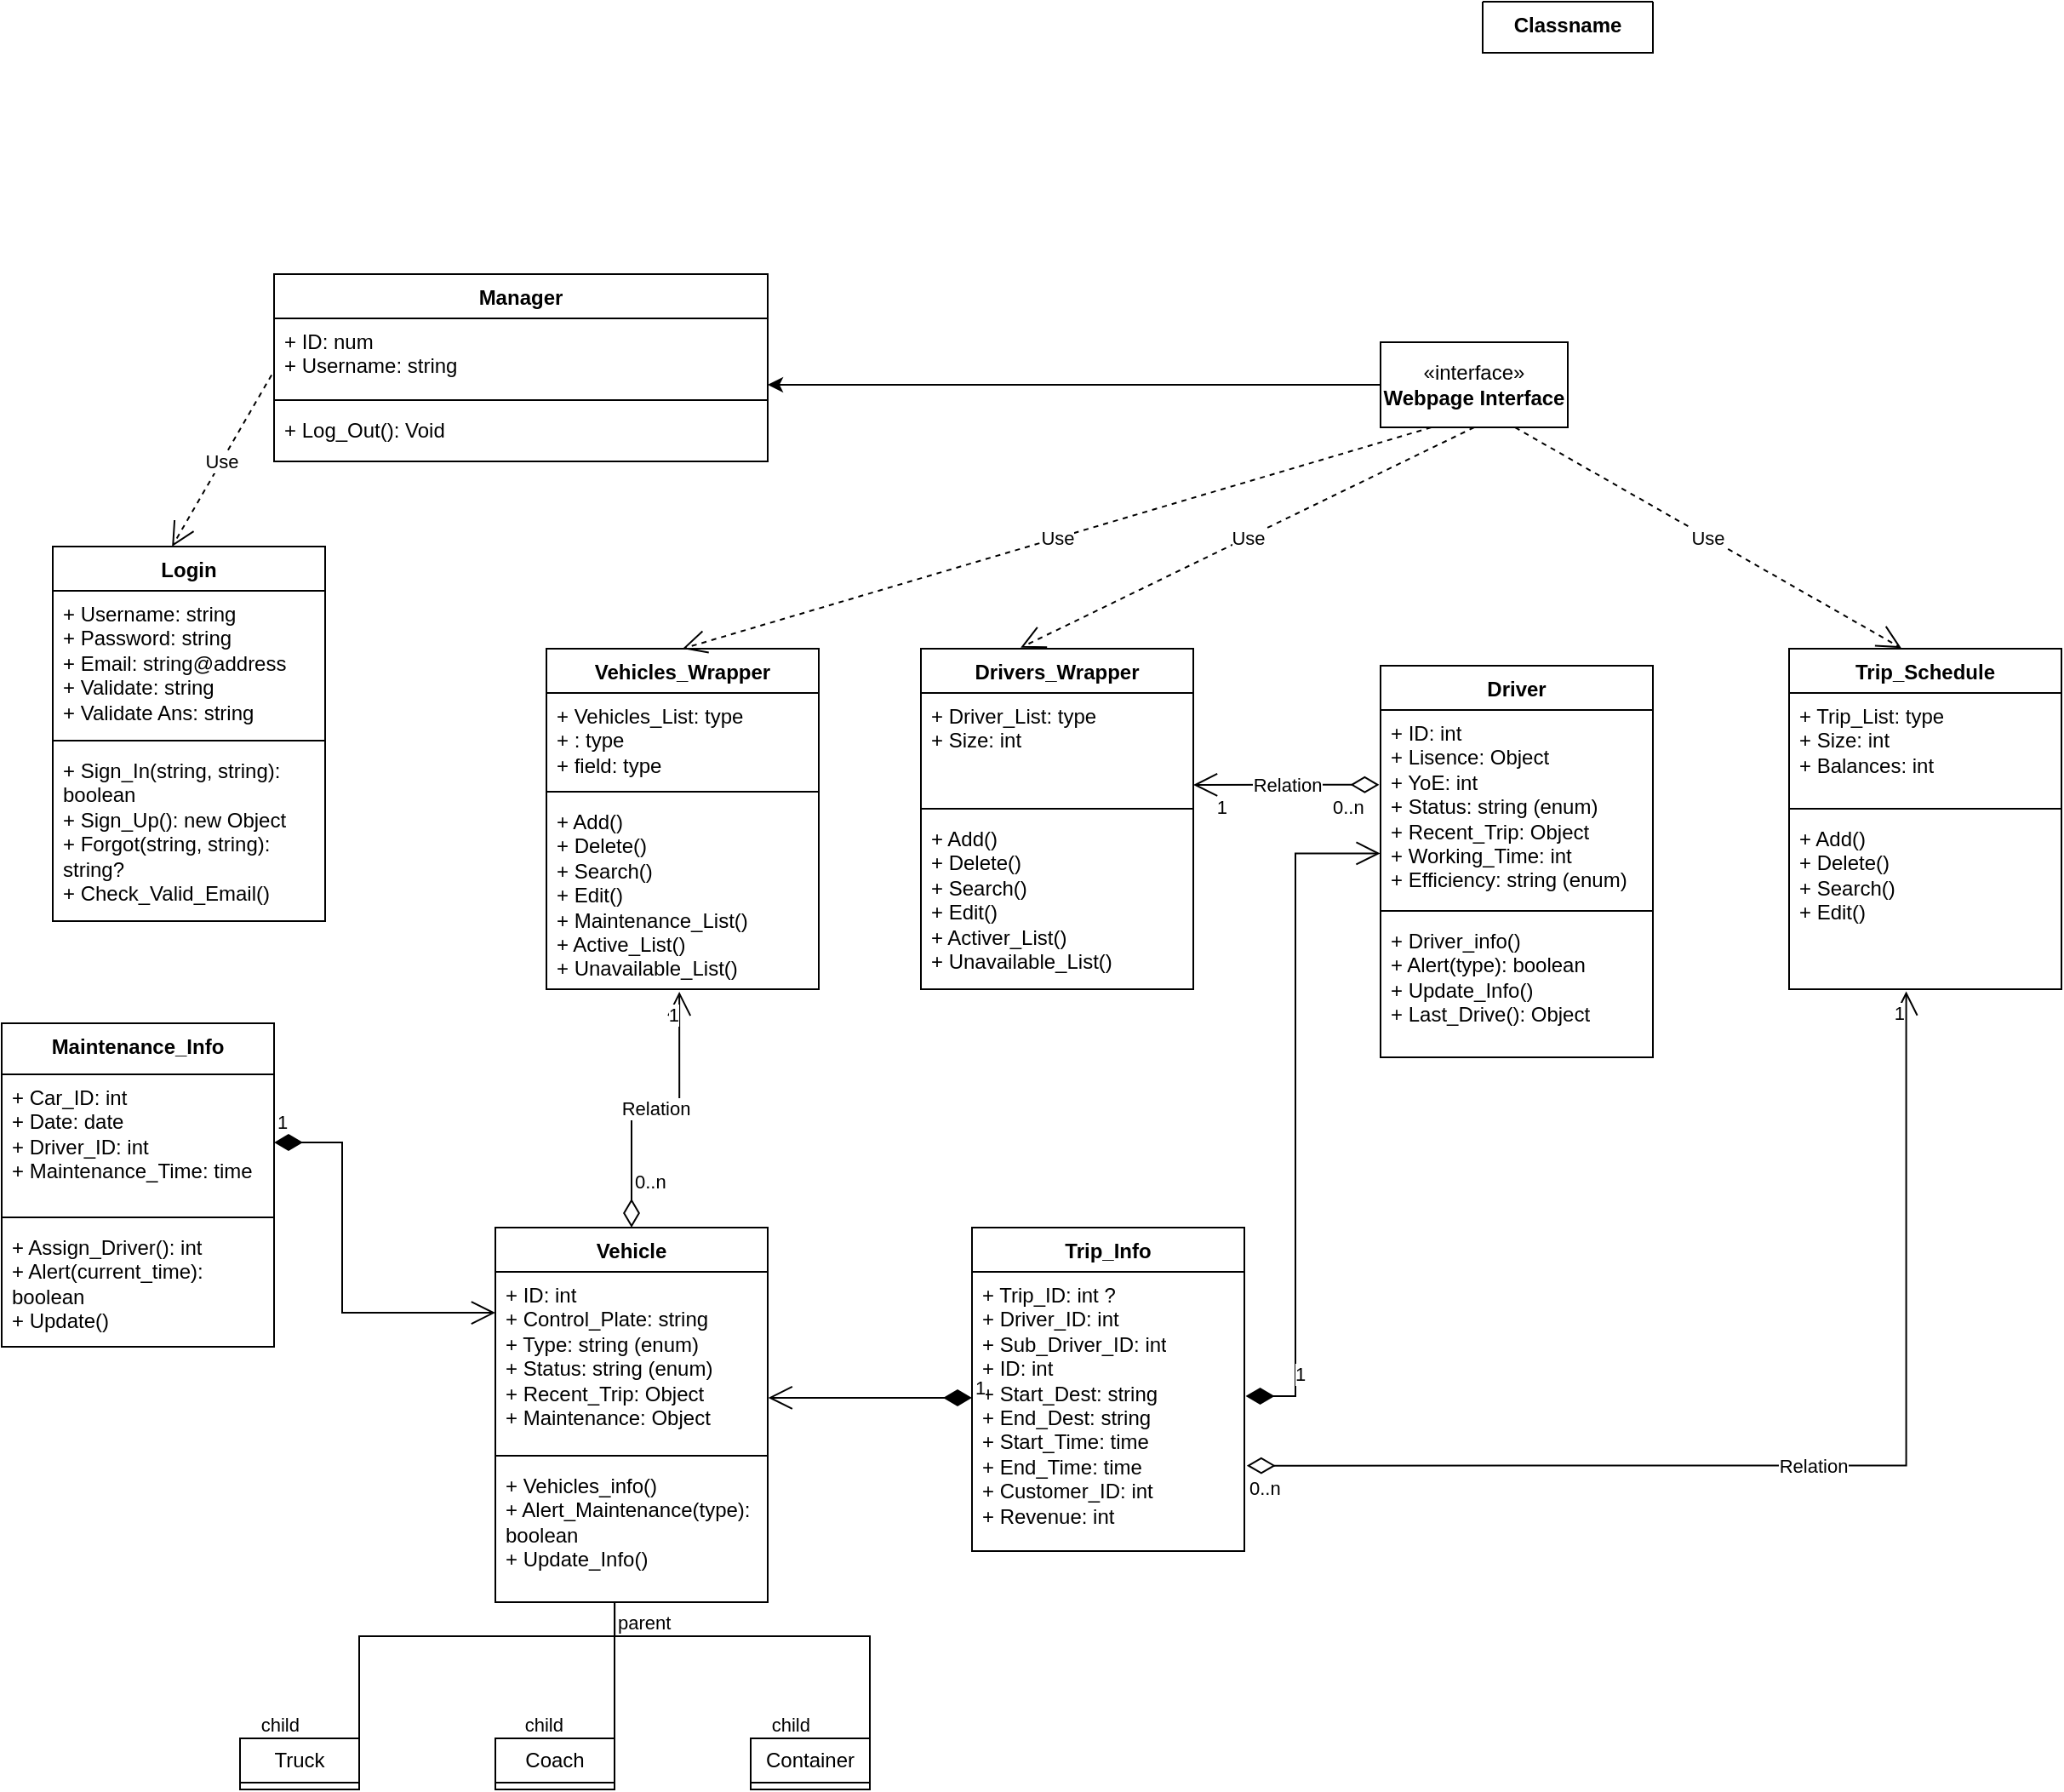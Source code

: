 <mxfile version="24.2.1" type="device">
  <diagram name="Page-1" id="4t8xZcHpd4AgFq5MlwhO">
    <mxGraphModel dx="1710" dy="1822" grid="1" gridSize="10" guides="1" tooltips="1" connect="1" arrows="1" fold="1" page="1" pageScale="1" pageWidth="850" pageHeight="1100" math="0" shadow="0">
      <root>
        <mxCell id="0" />
        <mxCell id="1" parent="0" />
        <mxCell id="AfkZM9CXT5jYsA7M5CDT-1" value="Manager" style="swimlane;fontStyle=1;align=center;verticalAlign=top;childLayout=stackLayout;horizontal=1;startSize=26;horizontalStack=0;resizeParent=1;resizeParentMax=0;resizeLast=0;collapsible=1;marginBottom=0;whiteSpace=wrap;html=1;" parent="1" vertex="1">
          <mxGeometry x="160" y="-20" width="290" height="110" as="geometry" />
        </mxCell>
        <mxCell id="AfkZM9CXT5jYsA7M5CDT-2" value="+ ID: num&lt;div&gt;+ Username: string&lt;/div&gt;&lt;div&gt;&lt;br&gt;&lt;/div&gt;&lt;div&gt;&lt;div&gt;&lt;br&gt;&lt;/div&gt;&lt;/div&gt;" style="text;strokeColor=none;fillColor=none;align=left;verticalAlign=top;spacingLeft=4;spacingRight=4;overflow=hidden;rotatable=0;points=[[0,0.5],[1,0.5]];portConstraint=eastwest;whiteSpace=wrap;html=1;" parent="AfkZM9CXT5jYsA7M5CDT-1" vertex="1">
          <mxGeometry y="26" width="290" height="44" as="geometry" />
        </mxCell>
        <mxCell id="AfkZM9CXT5jYsA7M5CDT-3" value="" style="line;strokeWidth=1;fillColor=none;align=left;verticalAlign=middle;spacingTop=-1;spacingLeft=3;spacingRight=3;rotatable=0;labelPosition=right;points=[];portConstraint=eastwest;strokeColor=inherit;" parent="AfkZM9CXT5jYsA7M5CDT-1" vertex="1">
          <mxGeometry y="70" width="290" height="8" as="geometry" />
        </mxCell>
        <mxCell id="AfkZM9CXT5jYsA7M5CDT-4" value="+ Log_Out(): Void&lt;div&gt;&lt;br&gt;&lt;/div&gt;" style="text;strokeColor=none;fillColor=none;align=left;verticalAlign=top;spacingLeft=4;spacingRight=4;overflow=hidden;rotatable=0;points=[[0,0.5],[1,0.5]];portConstraint=eastwest;whiteSpace=wrap;html=1;" parent="AfkZM9CXT5jYsA7M5CDT-1" vertex="1">
          <mxGeometry y="78" width="290" height="32" as="geometry" />
        </mxCell>
        <mxCell id="AfkZM9CXT5jYsA7M5CDT-10" value="Classname" style="swimlane;fontStyle=1;align=center;verticalAlign=top;childLayout=stackLayout;horizontal=1;startSize=0;horizontalStack=0;resizeParent=1;resizeParentMax=0;resizeLast=0;collapsible=1;marginBottom=0;whiteSpace=wrap;html=1;" parent="1" vertex="1" collapsed="1">
          <mxGeometry x="870" y="-180" width="100" height="30" as="geometry">
            <mxRectangle x="20" y="50" width="160" height="240" as="alternateBounds" />
          </mxGeometry>
        </mxCell>
        <mxCell id="AfkZM9CXT5jYsA7M5CDT-11" value="+ field: type&lt;div&gt;+ field: type&lt;br&gt;&lt;/div&gt;&lt;div&gt;+ field: type&lt;br&gt;&lt;/div&gt;&lt;div&gt;+ field: type&lt;br&gt;&lt;/div&gt;&lt;div&gt;+ field: type&lt;br&gt;&lt;/div&gt;&lt;div&gt;+ field: type&lt;/div&gt;" style="text;strokeColor=none;fillColor=none;align=left;verticalAlign=top;spacingLeft=4;spacingRight=4;overflow=hidden;rotatable=0;points=[[0,0.5],[1,0.5]];portConstraint=eastwest;whiteSpace=wrap;html=1;" parent="AfkZM9CXT5jYsA7M5CDT-10" vertex="1">
          <mxGeometry y="26" width="160" height="104" as="geometry" />
        </mxCell>
        <mxCell id="AfkZM9CXT5jYsA7M5CDT-12" value="" style="line;strokeWidth=1;fillColor=none;align=left;verticalAlign=middle;spacingTop=-1;spacingLeft=3;spacingRight=3;rotatable=0;labelPosition=right;points=[];portConstraint=eastwest;strokeColor=inherit;" parent="AfkZM9CXT5jYsA7M5CDT-10" vertex="1">
          <mxGeometry y="130" width="160" height="8" as="geometry" />
        </mxCell>
        <mxCell id="AfkZM9CXT5jYsA7M5CDT-13" value="+ method(type): type&lt;div&gt;+ method(type): type&lt;br&gt;&lt;/div&gt;&lt;div&gt;+ method(type): type&lt;br&gt;&lt;/div&gt;&lt;div&gt;+ method(type): type&lt;br&gt;&lt;/div&gt;&lt;div&gt;+ method(type): type&lt;br&gt;&lt;/div&gt;&lt;div&gt;+ method(type): type&lt;br&gt;&lt;/div&gt;" style="text;strokeColor=none;fillColor=none;align=left;verticalAlign=top;spacingLeft=4;spacingRight=4;overflow=hidden;rotatable=0;points=[[0,0.5],[1,0.5]];portConstraint=eastwest;whiteSpace=wrap;html=1;" parent="AfkZM9CXT5jYsA7M5CDT-10" vertex="1">
          <mxGeometry y="138" width="160" height="102" as="geometry" />
        </mxCell>
        <mxCell id="AfkZM9CXT5jYsA7M5CDT-14" value="Login" style="swimlane;fontStyle=1;align=center;verticalAlign=top;childLayout=stackLayout;horizontal=1;startSize=26;horizontalStack=0;resizeParent=1;resizeParentMax=0;resizeLast=0;collapsible=1;marginBottom=0;whiteSpace=wrap;html=1;" parent="1" vertex="1">
          <mxGeometry x="30" y="140" width="160" height="220" as="geometry">
            <mxRectangle x="50" y="150" width="100" height="30" as="alternateBounds" />
          </mxGeometry>
        </mxCell>
        <mxCell id="AfkZM9CXT5jYsA7M5CDT-15" value="+ Username: string&lt;div&gt;+ Password: string&amp;nbsp;&lt;br&gt;&lt;/div&gt;&lt;div&gt;+ Email: string@address&lt;br&gt;&lt;/div&gt;&lt;div&gt;+ Validate: string&amp;nbsp;&lt;br&gt;&lt;/div&gt;&lt;div&gt;+ Validate Ans: string&lt;br&gt;&lt;/div&gt;&lt;div&gt;&lt;br&gt;&lt;/div&gt;" style="text;strokeColor=none;fillColor=none;align=left;verticalAlign=top;spacingLeft=4;spacingRight=4;overflow=hidden;rotatable=0;points=[[0,0.5],[1,0.5]];portConstraint=eastwest;whiteSpace=wrap;html=1;" parent="AfkZM9CXT5jYsA7M5CDT-14" vertex="1">
          <mxGeometry y="26" width="160" height="84" as="geometry" />
        </mxCell>
        <mxCell id="AfkZM9CXT5jYsA7M5CDT-16" value="" style="line;strokeWidth=1;fillColor=none;align=left;verticalAlign=middle;spacingTop=-1;spacingLeft=3;spacingRight=3;rotatable=0;labelPosition=right;points=[];portConstraint=eastwest;strokeColor=inherit;" parent="AfkZM9CXT5jYsA7M5CDT-14" vertex="1">
          <mxGeometry y="110" width="160" height="8" as="geometry" />
        </mxCell>
        <mxCell id="AfkZM9CXT5jYsA7M5CDT-17" value="+ Sign_In(string, string): boolean&lt;div&gt;+ Sign_Up(): new Object&lt;br&gt;&lt;/div&gt;&lt;div&gt;+ Forgot(string, string): string?&lt;/div&gt;&lt;div&gt;+ Check_Valid_Email()&lt;/div&gt;" style="text;strokeColor=none;fillColor=none;align=left;verticalAlign=top;spacingLeft=4;spacingRight=4;overflow=hidden;rotatable=0;points=[[0,0.5],[1,0.5]];portConstraint=eastwest;whiteSpace=wrap;html=1;" parent="AfkZM9CXT5jYsA7M5CDT-14" vertex="1">
          <mxGeometry y="118" width="160" height="102" as="geometry" />
        </mxCell>
        <mxCell id="AfkZM9CXT5jYsA7M5CDT-18" value="Vehicle" style="swimlane;fontStyle=1;align=center;verticalAlign=top;childLayout=stackLayout;horizontal=1;startSize=26;horizontalStack=0;resizeParent=1;resizeParentMax=0;resizeLast=0;collapsible=1;marginBottom=0;whiteSpace=wrap;html=1;" parent="1" vertex="1">
          <mxGeometry x="290" y="540" width="160" height="220" as="geometry">
            <mxRectangle x="290" y="600" width="100" height="30" as="alternateBounds" />
          </mxGeometry>
        </mxCell>
        <mxCell id="AfkZM9CXT5jYsA7M5CDT-19" value="+ ID: int&lt;div&gt;+ Control_Plate: string&lt;br&gt;&lt;div&gt;+ Type: string (enum)&lt;/div&gt;&lt;div&gt;+ Status: string (enum)&lt;/div&gt;&lt;div&gt;+ Recent_Trip: Object&lt;/div&gt;&lt;div&gt;+ Maintenance: Object&lt;/div&gt;&lt;/div&gt;" style="text;strokeColor=none;fillColor=none;align=left;verticalAlign=top;spacingLeft=4;spacingRight=4;overflow=hidden;rotatable=0;points=[[0,0.5],[1,0.5]];portConstraint=eastwest;whiteSpace=wrap;html=1;" parent="AfkZM9CXT5jYsA7M5CDT-18" vertex="1">
          <mxGeometry y="26" width="160" height="104" as="geometry" />
        </mxCell>
        <mxCell id="AfkZM9CXT5jYsA7M5CDT-20" value="" style="line;strokeWidth=1;fillColor=none;align=left;verticalAlign=middle;spacingTop=-1;spacingLeft=3;spacingRight=3;rotatable=0;labelPosition=right;points=[];portConstraint=eastwest;strokeColor=inherit;" parent="AfkZM9CXT5jYsA7M5CDT-18" vertex="1">
          <mxGeometry y="130" width="160" height="8" as="geometry" />
        </mxCell>
        <mxCell id="AfkZM9CXT5jYsA7M5CDT-21" value="&lt;div&gt;&lt;span style=&quot;background-color: initial;&quot;&gt;+ Vehicles_info()&lt;/span&gt;&lt;br&gt;&lt;/div&gt;&lt;div&gt;+ Alert_Maintenance(type): boolean&lt;br&gt;&lt;/div&gt;&lt;div&gt;+ Update_Info()&lt;/div&gt;" style="text;strokeColor=none;fillColor=none;align=left;verticalAlign=top;spacingLeft=4;spacingRight=4;overflow=hidden;rotatable=0;points=[[0,0.5],[1,0.5]];portConstraint=eastwest;whiteSpace=wrap;html=1;" parent="AfkZM9CXT5jYsA7M5CDT-18" vertex="1">
          <mxGeometry y="138" width="160" height="82" as="geometry" />
        </mxCell>
        <mxCell id="AfkZM9CXT5jYsA7M5CDT-22" value="Vehicles_Wrapper" style="swimlane;fontStyle=1;align=center;verticalAlign=top;childLayout=stackLayout;horizontal=1;startSize=26;horizontalStack=0;resizeParent=1;resizeParentMax=0;resizeLast=0;collapsible=1;marginBottom=0;whiteSpace=wrap;html=1;" parent="1" vertex="1">
          <mxGeometry x="320" y="200" width="160" height="200" as="geometry">
            <mxRectangle x="320" y="200" width="100" height="30" as="alternateBounds" />
          </mxGeometry>
        </mxCell>
        <mxCell id="AfkZM9CXT5jYsA7M5CDT-23" value="+ Vehicles_List: type&lt;div&gt;+ : type&lt;br&gt;&lt;/div&gt;&lt;div&gt;+ field: type&lt;br&gt;&lt;/div&gt;&lt;div&gt;&lt;br&gt;&lt;/div&gt;&lt;div&gt;&lt;br&gt;&lt;/div&gt;" style="text;strokeColor=none;fillColor=none;align=left;verticalAlign=top;spacingLeft=4;spacingRight=4;overflow=hidden;rotatable=0;points=[[0,0.5],[1,0.5]];portConstraint=eastwest;whiteSpace=wrap;html=1;" parent="AfkZM9CXT5jYsA7M5CDT-22" vertex="1">
          <mxGeometry y="26" width="160" height="54" as="geometry" />
        </mxCell>
        <mxCell id="AfkZM9CXT5jYsA7M5CDT-24" value="" style="line;strokeWidth=1;fillColor=none;align=left;verticalAlign=middle;spacingTop=-1;spacingLeft=3;spacingRight=3;rotatable=0;labelPosition=right;points=[];portConstraint=eastwest;strokeColor=inherit;" parent="AfkZM9CXT5jYsA7M5CDT-22" vertex="1">
          <mxGeometry y="80" width="160" height="8" as="geometry" />
        </mxCell>
        <mxCell id="AfkZM9CXT5jYsA7M5CDT-25" value="+ Add()&lt;div&gt;+ Delete()&lt;br&gt;&lt;/div&gt;&lt;div&gt;+ Search()&lt;br&gt;&lt;/div&gt;&lt;div&gt;+ Edit()&lt;br&gt;&lt;/div&gt;&lt;div&gt;+ Maintenance_List()&lt;br&gt;&lt;/div&gt;&lt;div&gt;+ Active_List()&lt;br&gt;&lt;/div&gt;&lt;div&gt;+ Unavailable_List()&lt;/div&gt;" style="text;strokeColor=none;fillColor=none;align=left;verticalAlign=top;spacingLeft=4;spacingRight=4;overflow=hidden;rotatable=0;points=[[0,0.5],[1,0.5]];portConstraint=eastwest;whiteSpace=wrap;html=1;" parent="AfkZM9CXT5jYsA7M5CDT-22" vertex="1">
          <mxGeometry y="88" width="160" height="112" as="geometry" />
        </mxCell>
        <mxCell id="AfkZM9CXT5jYsA7M5CDT-26" value="Trip_Info" style="swimlane;fontStyle=1;align=center;verticalAlign=top;childLayout=stackLayout;horizontal=1;startSize=26;horizontalStack=0;resizeParent=1;resizeParentMax=0;resizeLast=0;collapsible=1;marginBottom=0;whiteSpace=wrap;html=1;" parent="1" vertex="1">
          <mxGeometry x="570" y="540" width="160" height="190" as="geometry">
            <mxRectangle x="570" y="540" width="100" height="30" as="alternateBounds" />
          </mxGeometry>
        </mxCell>
        <mxCell id="AfkZM9CXT5jYsA7M5CDT-27" value="&lt;div&gt;+ Trip_ID: int ?&lt;/div&gt;+ Driver_ID: int&lt;div&gt;+ Sub_Driver_ID: int&lt;br&gt;&lt;/div&gt;&lt;div&gt;+ ID: int&lt;br&gt;&lt;/div&gt;&lt;div&gt;+ Start_Dest: string&amp;nbsp;&lt;br&gt;&lt;/div&gt;&lt;div&gt;+ End_Dest: string&lt;br&gt;&lt;/div&gt;&lt;div&gt;+ Start_Time: time&lt;/div&gt;&lt;div&gt;+ End_Time: time&lt;/div&gt;&lt;div&gt;+ Customer_ID: int&lt;/div&gt;&lt;div&gt;+ Revenue: int&lt;/div&gt;&lt;div&gt;&lt;br&gt;&lt;/div&gt;" style="text;strokeColor=none;fillColor=none;align=left;verticalAlign=top;spacingLeft=4;spacingRight=4;overflow=hidden;rotatable=0;points=[[0,0.5],[1,0.5]];portConstraint=eastwest;whiteSpace=wrap;html=1;" parent="AfkZM9CXT5jYsA7M5CDT-26" vertex="1">
          <mxGeometry y="26" width="160" height="164" as="geometry" />
        </mxCell>
        <mxCell id="AfkZM9CXT5jYsA7M5CDT-30" value="1" style="endArrow=open;html=1;endSize=12;startArrow=diamondThin;startSize=14;startFill=1;edgeStyle=orthogonalEdgeStyle;align=left;verticalAlign=bottom;rounded=0;entryX=1.002;entryY=0.711;entryDx=0;entryDy=0;entryPerimeter=0;exitX=0;exitY=0.451;exitDx=0;exitDy=0;exitPerimeter=0;" parent="1" source="AfkZM9CXT5jYsA7M5CDT-27" target="AfkZM9CXT5jYsA7M5CDT-19" edge="1">
          <mxGeometry x="-1" y="3" relative="1" as="geometry">
            <mxPoint x="550" y="640" as="sourcePoint" />
            <mxPoint x="460" y="647" as="targetPoint" />
            <Array as="points">
              <mxPoint x="530" y="640" />
              <mxPoint x="530" y="640" />
            </Array>
          </mxGeometry>
        </mxCell>
        <mxCell id="AfkZM9CXT5jYsA7M5CDT-31" value="" style="endArrow=none;html=1;edgeStyle=orthogonalEdgeStyle;rounded=0;entryX=0.5;entryY=0;entryDx=0;entryDy=0;exitX=0.438;exitY=1;exitDx=0;exitDy=0;exitPerimeter=0;" parent="1" source="AfkZM9CXT5jYsA7M5CDT-21" target="AfkZM9CXT5jYsA7M5CDT-51" edge="1">
          <mxGeometry relative="1" as="geometry">
            <mxPoint x="360" y="770" as="sourcePoint" />
            <mxPoint x="160" y="890" as="targetPoint" />
            <Array as="points">
              <mxPoint x="360" y="780" />
              <mxPoint x="210" y="780" />
              <mxPoint x="210" y="840" />
            </Array>
          </mxGeometry>
        </mxCell>
        <mxCell id="AfkZM9CXT5jYsA7M5CDT-33" value="child" style="edgeLabel;resizable=0;html=1;align=right;verticalAlign=bottom;" parent="AfkZM9CXT5jYsA7M5CDT-31" connectable="0" vertex="1">
          <mxGeometry x="1" relative="1" as="geometry" />
        </mxCell>
        <mxCell id="AfkZM9CXT5jYsA7M5CDT-34" value="" style="endArrow=none;html=1;edgeStyle=orthogonalEdgeStyle;rounded=0;entryX=0.5;entryY=0;entryDx=0;entryDy=0;" parent="1" target="AfkZM9CXT5jYsA7M5CDT-59" edge="1">
          <mxGeometry relative="1" as="geometry">
            <mxPoint x="360" y="760" as="sourcePoint" />
            <mxPoint x="520" y="900" as="targetPoint" />
            <Array as="points">
              <mxPoint x="360" y="780" />
              <mxPoint x="510" y="780" />
            </Array>
          </mxGeometry>
        </mxCell>
        <mxCell id="AfkZM9CXT5jYsA7M5CDT-36" value="child" style="edgeLabel;resizable=0;html=1;align=right;verticalAlign=bottom;" parent="AfkZM9CXT5jYsA7M5CDT-34" connectable="0" vertex="1">
          <mxGeometry x="1" relative="1" as="geometry" />
        </mxCell>
        <mxCell id="AfkZM9CXT5jYsA7M5CDT-37" value="" style="endArrow=none;html=1;edgeStyle=orthogonalEdgeStyle;rounded=0;entryX=0.5;entryY=0;entryDx=0;entryDy=0;" parent="1" target="AfkZM9CXT5jYsA7M5CDT-56" edge="1">
          <mxGeometry relative="1" as="geometry">
            <mxPoint x="360" y="760" as="sourcePoint" />
            <mxPoint x="360" y="850" as="targetPoint" />
            <Array as="points">
              <mxPoint x="360" y="760" />
              <mxPoint x="360" y="840" />
              <mxPoint x="360" y="840" />
            </Array>
          </mxGeometry>
        </mxCell>
        <mxCell id="AfkZM9CXT5jYsA7M5CDT-38" value="parent" style="edgeLabel;resizable=0;html=1;align=left;verticalAlign=bottom;" parent="AfkZM9CXT5jYsA7M5CDT-37" connectable="0" vertex="1">
          <mxGeometry x="-1" relative="1" as="geometry">
            <mxPoint y="20" as="offset" />
          </mxGeometry>
        </mxCell>
        <mxCell id="AfkZM9CXT5jYsA7M5CDT-39" value="child" style="edgeLabel;resizable=0;html=1;align=right;verticalAlign=bottom;" parent="AfkZM9CXT5jYsA7M5CDT-37" connectable="0" vertex="1">
          <mxGeometry x="1" relative="1" as="geometry">
            <mxPoint x="5" as="offset" />
          </mxGeometry>
        </mxCell>
        <mxCell id="AfkZM9CXT5jYsA7M5CDT-51" value="Truck" style="swimlane;fontStyle=0;childLayout=stackLayout;horizontal=1;startSize=26;fillColor=none;horizontalStack=0;resizeParent=1;resizeParentMax=0;resizeLast=0;collapsible=1;marginBottom=0;whiteSpace=wrap;html=1;" parent="1" vertex="1" collapsed="1">
          <mxGeometry x="140" y="840" width="70" height="30" as="geometry">
            <mxRectangle x="140" y="840" width="140" height="78" as="alternateBounds" />
          </mxGeometry>
        </mxCell>
        <mxCell id="AfkZM9CXT5jYsA7M5CDT-52" value="+ Weight: int" style="text;strokeColor=none;fillColor=none;align=left;verticalAlign=top;spacingLeft=4;spacingRight=4;overflow=hidden;rotatable=0;points=[[0,0.5],[1,0.5]];portConstraint=eastwest;whiteSpace=wrap;html=1;" parent="AfkZM9CXT5jYsA7M5CDT-51" vertex="1">
          <mxGeometry y="26" width="140" height="26" as="geometry" />
        </mxCell>
        <mxCell id="AfkZM9CXT5jYsA7M5CDT-53" value="+ Fuel: int" style="text;strokeColor=none;fillColor=none;align=left;verticalAlign=top;spacingLeft=4;spacingRight=4;overflow=hidden;rotatable=0;points=[[0,0.5],[1,0.5]];portConstraint=eastwest;whiteSpace=wrap;html=1;" parent="AfkZM9CXT5jYsA7M5CDT-51" vertex="1">
          <mxGeometry y="52" width="140" height="26" as="geometry" />
        </mxCell>
        <mxCell id="AfkZM9CXT5jYsA7M5CDT-56" value="Coach" style="swimlane;fontStyle=0;childLayout=stackLayout;horizontal=1;startSize=26;fillColor=none;horizontalStack=0;resizeParent=1;resizeParentMax=0;resizeLast=0;collapsible=1;marginBottom=0;whiteSpace=wrap;html=1;" parent="1" vertex="1" collapsed="1">
          <mxGeometry x="290" y="840" width="70" height="30" as="geometry">
            <mxRectangle x="290" y="840" width="140" height="78" as="alternateBounds" />
          </mxGeometry>
        </mxCell>
        <mxCell id="AfkZM9CXT5jYsA7M5CDT-57" value="+ Capacity: int" style="text;strokeColor=none;fillColor=none;align=left;verticalAlign=top;spacingLeft=4;spacingRight=4;overflow=hidden;rotatable=0;points=[[0,0.5],[1,0.5]];portConstraint=eastwest;whiteSpace=wrap;html=1;" parent="AfkZM9CXT5jYsA7M5CDT-56" vertex="1">
          <mxGeometry y="26" width="140" height="26" as="geometry" />
        </mxCell>
        <mxCell id="AfkZM9CXT5jYsA7M5CDT-58" value="+ Speciality: string" style="text;strokeColor=none;fillColor=none;align=left;verticalAlign=top;spacingLeft=4;spacingRight=4;overflow=hidden;rotatable=0;points=[[0,0.5],[1,0.5]];portConstraint=eastwest;whiteSpace=wrap;html=1;" parent="AfkZM9CXT5jYsA7M5CDT-56" vertex="1">
          <mxGeometry y="52" width="140" height="26" as="geometry" />
        </mxCell>
        <mxCell id="AfkZM9CXT5jYsA7M5CDT-59" value="Container" style="swimlane;fontStyle=0;childLayout=stackLayout;horizontal=1;startSize=26;fillColor=default;horizontalStack=0;resizeParent=1;resizeParentMax=0;resizeLast=0;collapsible=1;marginBottom=0;whiteSpace=wrap;html=1;" parent="1" vertex="1" collapsed="1">
          <mxGeometry x="440" y="840" width="70" height="30" as="geometry">
            <mxRectangle x="440" y="840" width="140" height="130" as="alternateBounds" />
          </mxGeometry>
        </mxCell>
        <mxCell id="AfkZM9CXT5jYsA7M5CDT-60" value="+ Weight: int" style="text;strokeColor=none;fillColor=none;align=left;verticalAlign=top;spacingLeft=4;spacingRight=4;overflow=hidden;rotatable=0;points=[[0,0.5],[1,0.5]];portConstraint=eastwest;whiteSpace=wrap;html=1;" parent="AfkZM9CXT5jYsA7M5CDT-59" vertex="1">
          <mxGeometry y="26" width="140" height="26" as="geometry" />
        </mxCell>
        <mxCell id="AfkZM9CXT5jYsA7M5CDT-61" value="+ Height: int" style="text;strokeColor=none;fillColor=none;align=left;verticalAlign=top;spacingLeft=4;spacingRight=4;overflow=hidden;rotatable=0;points=[[0,0.5],[1,0.5]];portConstraint=eastwest;whiteSpace=wrap;html=1;" parent="AfkZM9CXT5jYsA7M5CDT-59" vertex="1">
          <mxGeometry y="52" width="140" height="26" as="geometry" />
        </mxCell>
        <mxCell id="AfkZM9CXT5jYsA7M5CDT-66" value="+ Length: int" style="text;strokeColor=none;fillColor=none;align=left;verticalAlign=top;spacingLeft=4;spacingRight=4;overflow=hidden;rotatable=0;points=[[0,0.5],[1,0.5]];portConstraint=eastwest;whiteSpace=wrap;html=1;" parent="AfkZM9CXT5jYsA7M5CDT-59" vertex="1">
          <mxGeometry y="78" width="140" height="26" as="geometry" />
        </mxCell>
        <mxCell id="AfkZM9CXT5jYsA7M5CDT-67" value="+ Max_Load: int" style="text;strokeColor=none;fillColor=none;align=left;verticalAlign=top;spacingLeft=4;spacingRight=4;overflow=hidden;rotatable=0;points=[[0,0.5],[1,0.5]];portConstraint=eastwest;whiteSpace=wrap;html=1;" parent="AfkZM9CXT5jYsA7M5CDT-59" vertex="1">
          <mxGeometry y="104" width="140" height="26" as="geometry" />
        </mxCell>
        <mxCell id="AfkZM9CXT5jYsA7M5CDT-68" value="Relation" style="endArrow=open;html=1;endSize=12;startArrow=diamondThin;startSize=14;startFill=0;edgeStyle=orthogonalEdgeStyle;rounded=0;exitX=0.5;exitY=0;exitDx=0;exitDy=0;entryX=0.488;entryY=1.013;entryDx=0;entryDy=0;entryPerimeter=0;" parent="1" source="AfkZM9CXT5jYsA7M5CDT-18" target="AfkZM9CXT5jYsA7M5CDT-25" edge="1">
          <mxGeometry relative="1" as="geometry">
            <mxPoint x="80" y="440" as="sourcePoint" />
            <mxPoint x="370" y="450" as="targetPoint" />
            <Array as="points">
              <mxPoint x="370" y="470" />
              <mxPoint x="398" y="470" />
            </Array>
          </mxGeometry>
        </mxCell>
        <mxCell id="AfkZM9CXT5jYsA7M5CDT-69" value="0..n" style="edgeLabel;resizable=0;html=1;align=left;verticalAlign=top;" parent="AfkZM9CXT5jYsA7M5CDT-68" connectable="0" vertex="1">
          <mxGeometry x="-1" relative="1" as="geometry">
            <mxPoint y="-40" as="offset" />
          </mxGeometry>
        </mxCell>
        <mxCell id="AfkZM9CXT5jYsA7M5CDT-70" value="1" style="edgeLabel;resizable=0;html=1;align=right;verticalAlign=top;" parent="AfkZM9CXT5jYsA7M5CDT-68" connectable="0" vertex="1">
          <mxGeometry x="1" relative="1" as="geometry" />
        </mxCell>
        <mxCell id="AfkZM9CXT5jYsA7M5CDT-71" value="Drivers_Wrapper" style="swimlane;fontStyle=1;align=center;verticalAlign=top;childLayout=stackLayout;horizontal=1;startSize=26;horizontalStack=0;resizeParent=1;resizeParentMax=0;resizeLast=0;collapsible=1;marginBottom=0;whiteSpace=wrap;html=1;" parent="1" vertex="1">
          <mxGeometry x="540" y="200" width="160" height="200" as="geometry">
            <mxRectangle x="540" y="200" width="100" height="30" as="alternateBounds" />
          </mxGeometry>
        </mxCell>
        <mxCell id="AfkZM9CXT5jYsA7M5CDT-72" value="+ Driver_List: type&lt;div&gt;+ Size: int&lt;/div&gt;" style="text;strokeColor=none;fillColor=none;align=left;verticalAlign=top;spacingLeft=4;spacingRight=4;overflow=hidden;rotatable=0;points=[[0,0.5],[1,0.5]];portConstraint=eastwest;whiteSpace=wrap;html=1;" parent="AfkZM9CXT5jYsA7M5CDT-71" vertex="1">
          <mxGeometry y="26" width="160" height="64" as="geometry" />
        </mxCell>
        <mxCell id="AfkZM9CXT5jYsA7M5CDT-73" value="" style="line;strokeWidth=1;fillColor=none;align=left;verticalAlign=middle;spacingTop=-1;spacingLeft=3;spacingRight=3;rotatable=0;labelPosition=right;points=[];portConstraint=eastwest;strokeColor=inherit;" parent="AfkZM9CXT5jYsA7M5CDT-71" vertex="1">
          <mxGeometry y="90" width="160" height="8" as="geometry" />
        </mxCell>
        <mxCell id="AfkZM9CXT5jYsA7M5CDT-74" value="&lt;div&gt;+ Add()&lt;/div&gt;&lt;div&gt;+ Delete()&lt;/div&gt;&lt;div&gt;+ Search()&lt;/div&gt;&lt;div&gt;+ Edit()&lt;/div&gt;&lt;div&gt;+ Activer_List()&lt;/div&gt;&lt;div&gt;+ Unavailable_List()&lt;/div&gt;" style="text;strokeColor=none;fillColor=none;align=left;verticalAlign=top;spacingLeft=4;spacingRight=4;overflow=hidden;rotatable=0;points=[[0,0.5],[1,0.5]];portConstraint=eastwest;whiteSpace=wrap;html=1;" parent="AfkZM9CXT5jYsA7M5CDT-71" vertex="1">
          <mxGeometry y="98" width="160" height="102" as="geometry" />
        </mxCell>
        <mxCell id="AfkZM9CXT5jYsA7M5CDT-79" value="Maintenance_Info" style="swimlane;fontStyle=1;align=center;verticalAlign=top;childLayout=stackLayout;horizontal=1;startSize=30;horizontalStack=0;resizeParent=1;resizeParentMax=0;resizeLast=0;collapsible=1;marginBottom=0;whiteSpace=wrap;html=1;" parent="1" vertex="1">
          <mxGeometry y="420" width="160" height="190" as="geometry">
            <mxRectangle y="420" width="100" height="30" as="alternateBounds" />
          </mxGeometry>
        </mxCell>
        <mxCell id="AfkZM9CXT5jYsA7M5CDT-80" value="+ Car_ID: int&lt;div&gt;+ Date: date&lt;/div&gt;&lt;div&gt;+ Driver_ID: int&lt;/div&gt;&lt;div&gt;+ Maintenance_Time: time&lt;/div&gt;&lt;div&gt;&lt;br&gt;&lt;/div&gt;" style="text;strokeColor=none;fillColor=none;align=left;verticalAlign=top;spacingLeft=4;spacingRight=4;overflow=hidden;rotatable=0;points=[[0,0.5],[1,0.5]];portConstraint=eastwest;whiteSpace=wrap;html=1;" parent="AfkZM9CXT5jYsA7M5CDT-79" vertex="1">
          <mxGeometry y="30" width="160" height="80" as="geometry" />
        </mxCell>
        <mxCell id="AfkZM9CXT5jYsA7M5CDT-81" value="" style="line;strokeWidth=1;fillColor=none;align=left;verticalAlign=middle;spacingTop=-1;spacingLeft=3;spacingRight=3;rotatable=0;labelPosition=right;points=[];portConstraint=eastwest;strokeColor=inherit;" parent="AfkZM9CXT5jYsA7M5CDT-79" vertex="1">
          <mxGeometry y="110" width="160" height="8" as="geometry" />
        </mxCell>
        <mxCell id="AfkZM9CXT5jYsA7M5CDT-82" value="+ Assign_Driver(): int&amp;nbsp;&lt;div&gt;+ Alert(current_time): boolean&lt;br&gt;&lt;/div&gt;&lt;div&gt;+ Update()&lt;br&gt;&lt;/div&gt;&lt;div&gt;&lt;br&gt;&lt;/div&gt;" style="text;strokeColor=none;fillColor=none;align=left;verticalAlign=top;spacingLeft=4;spacingRight=4;overflow=hidden;rotatable=0;points=[[0,0.5],[1,0.5]];portConstraint=eastwest;whiteSpace=wrap;html=1;" parent="AfkZM9CXT5jYsA7M5CDT-79" vertex="1">
          <mxGeometry y="118" width="160" height="72" as="geometry" />
        </mxCell>
        <mxCell id="AfkZM9CXT5jYsA7M5CDT-83" value="1" style="endArrow=open;html=1;endSize=12;startArrow=diamondThin;startSize=14;startFill=1;edgeStyle=orthogonalEdgeStyle;align=left;verticalAlign=bottom;rounded=0;entryX=0;entryY=0.231;entryDx=0;entryDy=0;entryPerimeter=0;" parent="1" source="AfkZM9CXT5jYsA7M5CDT-80" target="AfkZM9CXT5jYsA7M5CDT-19" edge="1">
          <mxGeometry x="-1" y="3" relative="1" as="geometry">
            <mxPoint x="200" y="510" as="sourcePoint" />
            <mxPoint x="280" y="590" as="targetPoint" />
            <Array as="points">
              <mxPoint x="200" y="490" />
              <mxPoint x="200" y="590" />
            </Array>
          </mxGeometry>
        </mxCell>
        <mxCell id="AfkZM9CXT5jYsA7M5CDT-120" value="Driver" style="swimlane;fontStyle=1;align=center;verticalAlign=top;childLayout=stackLayout;horizontal=1;startSize=26;horizontalStack=0;resizeParent=1;resizeParentMax=0;resizeLast=0;collapsible=1;marginBottom=0;whiteSpace=wrap;html=1;" parent="1" vertex="1">
          <mxGeometry x="810" y="210" width="160" height="230" as="geometry">
            <mxRectangle x="290" y="600" width="100" height="30" as="alternateBounds" />
          </mxGeometry>
        </mxCell>
        <mxCell id="AfkZM9CXT5jYsA7M5CDT-121" value="+ ID: int&lt;div&gt;+ Lisence: Object&lt;/div&gt;&lt;div&gt;&lt;div&gt;+ YoE: int&lt;/div&gt;&lt;div&gt;+ Status: string (enum)&lt;/div&gt;&lt;div&gt;+ Recent_Trip: Object&lt;/div&gt;&lt;div&gt;+ Working_Time: int&lt;/div&gt;&lt;/div&gt;&lt;div&gt;+ Efficiency: string (enum)&lt;/div&gt;" style="text;strokeColor=none;fillColor=none;align=left;verticalAlign=top;spacingLeft=4;spacingRight=4;overflow=hidden;rotatable=0;points=[[0,0.5],[1,0.5]];portConstraint=eastwest;whiteSpace=wrap;html=1;" parent="AfkZM9CXT5jYsA7M5CDT-120" vertex="1">
          <mxGeometry y="26" width="160" height="114" as="geometry" />
        </mxCell>
        <mxCell id="AfkZM9CXT5jYsA7M5CDT-122" value="" style="line;strokeWidth=1;fillColor=none;align=left;verticalAlign=middle;spacingTop=-1;spacingLeft=3;spacingRight=3;rotatable=0;labelPosition=right;points=[];portConstraint=eastwest;strokeColor=inherit;" parent="AfkZM9CXT5jYsA7M5CDT-120" vertex="1">
          <mxGeometry y="140" width="160" height="8" as="geometry" />
        </mxCell>
        <mxCell id="AfkZM9CXT5jYsA7M5CDT-123" value="&lt;div&gt;&lt;span style=&quot;background-color: initial;&quot;&gt;+ Driver_info()&lt;/span&gt;&lt;br&gt;&lt;/div&gt;&lt;div&gt;+ Alert(type): boolean&lt;br&gt;&lt;/div&gt;&lt;div&gt;+ Update_Info()&lt;/div&gt;&lt;div&gt;+ Last_Drive(): Object&lt;/div&gt;" style="text;strokeColor=none;fillColor=none;align=left;verticalAlign=top;spacingLeft=4;spacingRight=4;overflow=hidden;rotatable=0;points=[[0,0.5],[1,0.5]];portConstraint=eastwest;whiteSpace=wrap;html=1;" parent="AfkZM9CXT5jYsA7M5CDT-120" vertex="1">
          <mxGeometry y="148" width="160" height="82" as="geometry" />
        </mxCell>
        <mxCell id="AfkZM9CXT5jYsA7M5CDT-125" value="Relation" style="endArrow=open;html=1;endSize=12;startArrow=diamondThin;startSize=14;startFill=0;edgeStyle=orthogonalEdgeStyle;rounded=0;exitX=-0.005;exitY=0.385;exitDx=0;exitDy=0;exitPerimeter=0;" parent="1" source="AfkZM9CXT5jYsA7M5CDT-121" edge="1">
          <mxGeometry relative="1" as="geometry">
            <mxPoint x="820" y="320" as="sourcePoint" />
            <mxPoint x="700" y="280" as="targetPoint" />
            <Array as="points">
              <mxPoint x="780" y="280" />
              <mxPoint x="780" y="280" />
            </Array>
          </mxGeometry>
        </mxCell>
        <mxCell id="AfkZM9CXT5jYsA7M5CDT-126" value="0..n" style="edgeLabel;resizable=0;html=1;align=left;verticalAlign=top;" parent="AfkZM9CXT5jYsA7M5CDT-125" connectable="0" vertex="1">
          <mxGeometry x="-1" relative="1" as="geometry">
            <mxPoint x="-29" as="offset" />
          </mxGeometry>
        </mxCell>
        <mxCell id="AfkZM9CXT5jYsA7M5CDT-127" value="1" style="edgeLabel;resizable=0;html=1;align=right;verticalAlign=top;" parent="AfkZM9CXT5jYsA7M5CDT-125" connectable="0" vertex="1">
          <mxGeometry x="1" relative="1" as="geometry">
            <mxPoint x="20" as="offset" />
          </mxGeometry>
        </mxCell>
        <mxCell id="AfkZM9CXT5jYsA7M5CDT-128" value="1" style="endArrow=open;html=1;endSize=12;startArrow=diamondThin;startSize=14;startFill=1;edgeStyle=orthogonalEdgeStyle;align=left;verticalAlign=bottom;rounded=0;entryX=-0.001;entryY=0.739;entryDx=0;entryDy=0;entryPerimeter=0;exitX=1.005;exitY=0.445;exitDx=0;exitDy=0;exitPerimeter=0;" parent="1" source="AfkZM9CXT5jYsA7M5CDT-27" target="AfkZM9CXT5jYsA7M5CDT-121" edge="1">
          <mxGeometry x="-0.833" y="2" relative="1" as="geometry">
            <mxPoint x="730" y="430" as="sourcePoint" />
            <mxPoint x="830" y="480" as="targetPoint" />
            <Array as="points">
              <mxPoint x="760" y="639" />
              <mxPoint x="760" y="320" />
            </Array>
            <mxPoint as="offset" />
          </mxGeometry>
        </mxCell>
        <mxCell id="AfkZM9CXT5jYsA7M5CDT-129" value="Use" style="endArrow=open;endSize=12;dashed=1;html=1;rounded=0;exitX=0.271;exitY=1.001;exitDx=0;exitDy=0;exitPerimeter=0;entryX=0.5;entryY=0;entryDx=0;entryDy=0;" parent="1" source="AfkZM9CXT5jYsA7M5CDT-130" target="AfkZM9CXT5jYsA7M5CDT-22" edge="1">
          <mxGeometry width="160" relative="1" as="geometry">
            <mxPoint x="670" y="160" as="sourcePoint" />
            <mxPoint x="830" y="160" as="targetPoint" />
          </mxGeometry>
        </mxCell>
        <mxCell id="AfkZM9CXT5jYsA7M5CDT-130" value="«interface»&lt;br&gt;&lt;b&gt;Webpage Interface&lt;/b&gt;" style="html=1;whiteSpace=wrap;" parent="1" vertex="1">
          <mxGeometry x="810" y="20" width="110" height="50" as="geometry" />
        </mxCell>
        <mxCell id="AfkZM9CXT5jYsA7M5CDT-131" value="Use" style="endArrow=open;endSize=12;dashed=1;html=1;rounded=0;entryX=0.366;entryY=-0.003;entryDx=0;entryDy=0;entryPerimeter=0;exitX=0.5;exitY=1;exitDx=0;exitDy=0;" parent="1" target="AfkZM9CXT5jYsA7M5CDT-71" edge="1" source="AfkZM9CXT5jYsA7M5CDT-130">
          <mxGeometry width="160" relative="1" as="geometry">
            <mxPoint x="560" y="70" as="sourcePoint" />
            <mxPoint x="550" y="180" as="targetPoint" />
          </mxGeometry>
        </mxCell>
        <mxCell id="AfkZM9CXT5jYsA7M5CDT-132" style="edgeStyle=orthogonalEdgeStyle;rounded=0;orthogonalLoop=1;jettySize=auto;html=1;entryX=1;entryY=0.886;entryDx=0;entryDy=0;entryPerimeter=0;" parent="1" source="AfkZM9CXT5jYsA7M5CDT-130" target="AfkZM9CXT5jYsA7M5CDT-2" edge="1">
          <mxGeometry relative="1" as="geometry" />
        </mxCell>
        <mxCell id="AfkZM9CXT5jYsA7M5CDT-133" value="Use" style="endArrow=open;endSize=12;dashed=1;html=1;rounded=0;exitX=-0.005;exitY=0.755;exitDx=0;exitDy=0;exitPerimeter=0;entryX=0.438;entryY=0;entryDx=0;entryDy=0;entryPerimeter=0;" parent="1" source="AfkZM9CXT5jYsA7M5CDT-2" target="AfkZM9CXT5jYsA7M5CDT-14" edge="1">
          <mxGeometry width="160" relative="1" as="geometry">
            <mxPoint x="270" y="160" as="sourcePoint" />
            <mxPoint x="100" y="120" as="targetPoint" />
          </mxGeometry>
        </mxCell>
        <mxCell id="-HmPp9UbWY_7M4E4YUgq-1" value="Trip_Schedule" style="swimlane;fontStyle=1;align=center;verticalAlign=top;childLayout=stackLayout;horizontal=1;startSize=26;horizontalStack=0;resizeParent=1;resizeParentMax=0;resizeLast=0;collapsible=1;marginBottom=0;whiteSpace=wrap;html=1;" vertex="1" parent="1">
          <mxGeometry x="1050" y="200" width="160" height="200" as="geometry">
            <mxRectangle x="540" y="200" width="100" height="30" as="alternateBounds" />
          </mxGeometry>
        </mxCell>
        <mxCell id="-HmPp9UbWY_7M4E4YUgq-2" value="+ Trip_List: type&lt;div&gt;+ Size: int&lt;/div&gt;&lt;div&gt;+ Balances: int&lt;/div&gt;" style="text;strokeColor=none;fillColor=none;align=left;verticalAlign=top;spacingLeft=4;spacingRight=4;overflow=hidden;rotatable=0;points=[[0,0.5],[1,0.5]];portConstraint=eastwest;whiteSpace=wrap;html=1;" vertex="1" parent="-HmPp9UbWY_7M4E4YUgq-1">
          <mxGeometry y="26" width="160" height="64" as="geometry" />
        </mxCell>
        <mxCell id="-HmPp9UbWY_7M4E4YUgq-3" value="" style="line;strokeWidth=1;fillColor=none;align=left;verticalAlign=middle;spacingTop=-1;spacingLeft=3;spacingRight=3;rotatable=0;labelPosition=right;points=[];portConstraint=eastwest;strokeColor=inherit;" vertex="1" parent="-HmPp9UbWY_7M4E4YUgq-1">
          <mxGeometry y="90" width="160" height="8" as="geometry" />
        </mxCell>
        <mxCell id="-HmPp9UbWY_7M4E4YUgq-4" value="&lt;div&gt;+ Add()&lt;/div&gt;&lt;div&gt;+ Delete()&lt;/div&gt;&lt;div&gt;+ Search()&lt;/div&gt;&lt;div&gt;+ Edit()&lt;/div&gt;" style="text;strokeColor=none;fillColor=none;align=left;verticalAlign=top;spacingLeft=4;spacingRight=4;overflow=hidden;rotatable=0;points=[[0,0.5],[1,0.5]];portConstraint=eastwest;whiteSpace=wrap;html=1;" vertex="1" parent="-HmPp9UbWY_7M4E4YUgq-1">
          <mxGeometry y="98" width="160" height="102" as="geometry" />
        </mxCell>
        <mxCell id="-HmPp9UbWY_7M4E4YUgq-5" value="Use" style="endArrow=open;endSize=12;dashed=1;html=1;rounded=0;exitX=0.719;exitY=1.002;exitDx=0;exitDy=0;exitPerimeter=0;entryX=0.412;entryY=-0.002;entryDx=0;entryDy=0;entryPerimeter=0;" edge="1" parent="1" source="AfkZM9CXT5jYsA7M5CDT-130" target="-HmPp9UbWY_7M4E4YUgq-1">
          <mxGeometry width="160" relative="1" as="geometry">
            <mxPoint x="886" y="83" as="sourcePoint" />
            <mxPoint x="1080" y="190" as="targetPoint" />
          </mxGeometry>
        </mxCell>
        <mxCell id="-HmPp9UbWY_7M4E4YUgq-6" value="Relation" style="endArrow=open;html=1;endSize=12;startArrow=diamondThin;startSize=14;startFill=0;edgeStyle=orthogonalEdgeStyle;rounded=0;exitX=1.009;exitY=0.694;exitDx=0;exitDy=0;exitPerimeter=0;entryX=0.43;entryY=1.012;entryDx=0;entryDy=0;entryPerimeter=0;" edge="1" parent="1" source="AfkZM9CXT5jYsA7M5CDT-27" target="-HmPp9UbWY_7M4E4YUgq-4">
          <mxGeometry relative="1" as="geometry">
            <mxPoint x="750" y="680" as="sourcePoint" />
            <mxPoint x="1120" y="420" as="targetPoint" />
            <Array as="points">
              <mxPoint x="1119" y="680" />
            </Array>
          </mxGeometry>
        </mxCell>
        <mxCell id="-HmPp9UbWY_7M4E4YUgq-7" value="0..n" style="edgeLabel;resizable=0;html=1;align=left;verticalAlign=top;" connectable="0" vertex="1" parent="-HmPp9UbWY_7M4E4YUgq-6">
          <mxGeometry x="-1" relative="1" as="geometry" />
        </mxCell>
        <mxCell id="-HmPp9UbWY_7M4E4YUgq-8" value="1" style="edgeLabel;resizable=0;html=1;align=right;verticalAlign=top;" connectable="0" vertex="1" parent="-HmPp9UbWY_7M4E4YUgq-6">
          <mxGeometry x="1" relative="1" as="geometry" />
        </mxCell>
      </root>
    </mxGraphModel>
  </diagram>
</mxfile>
